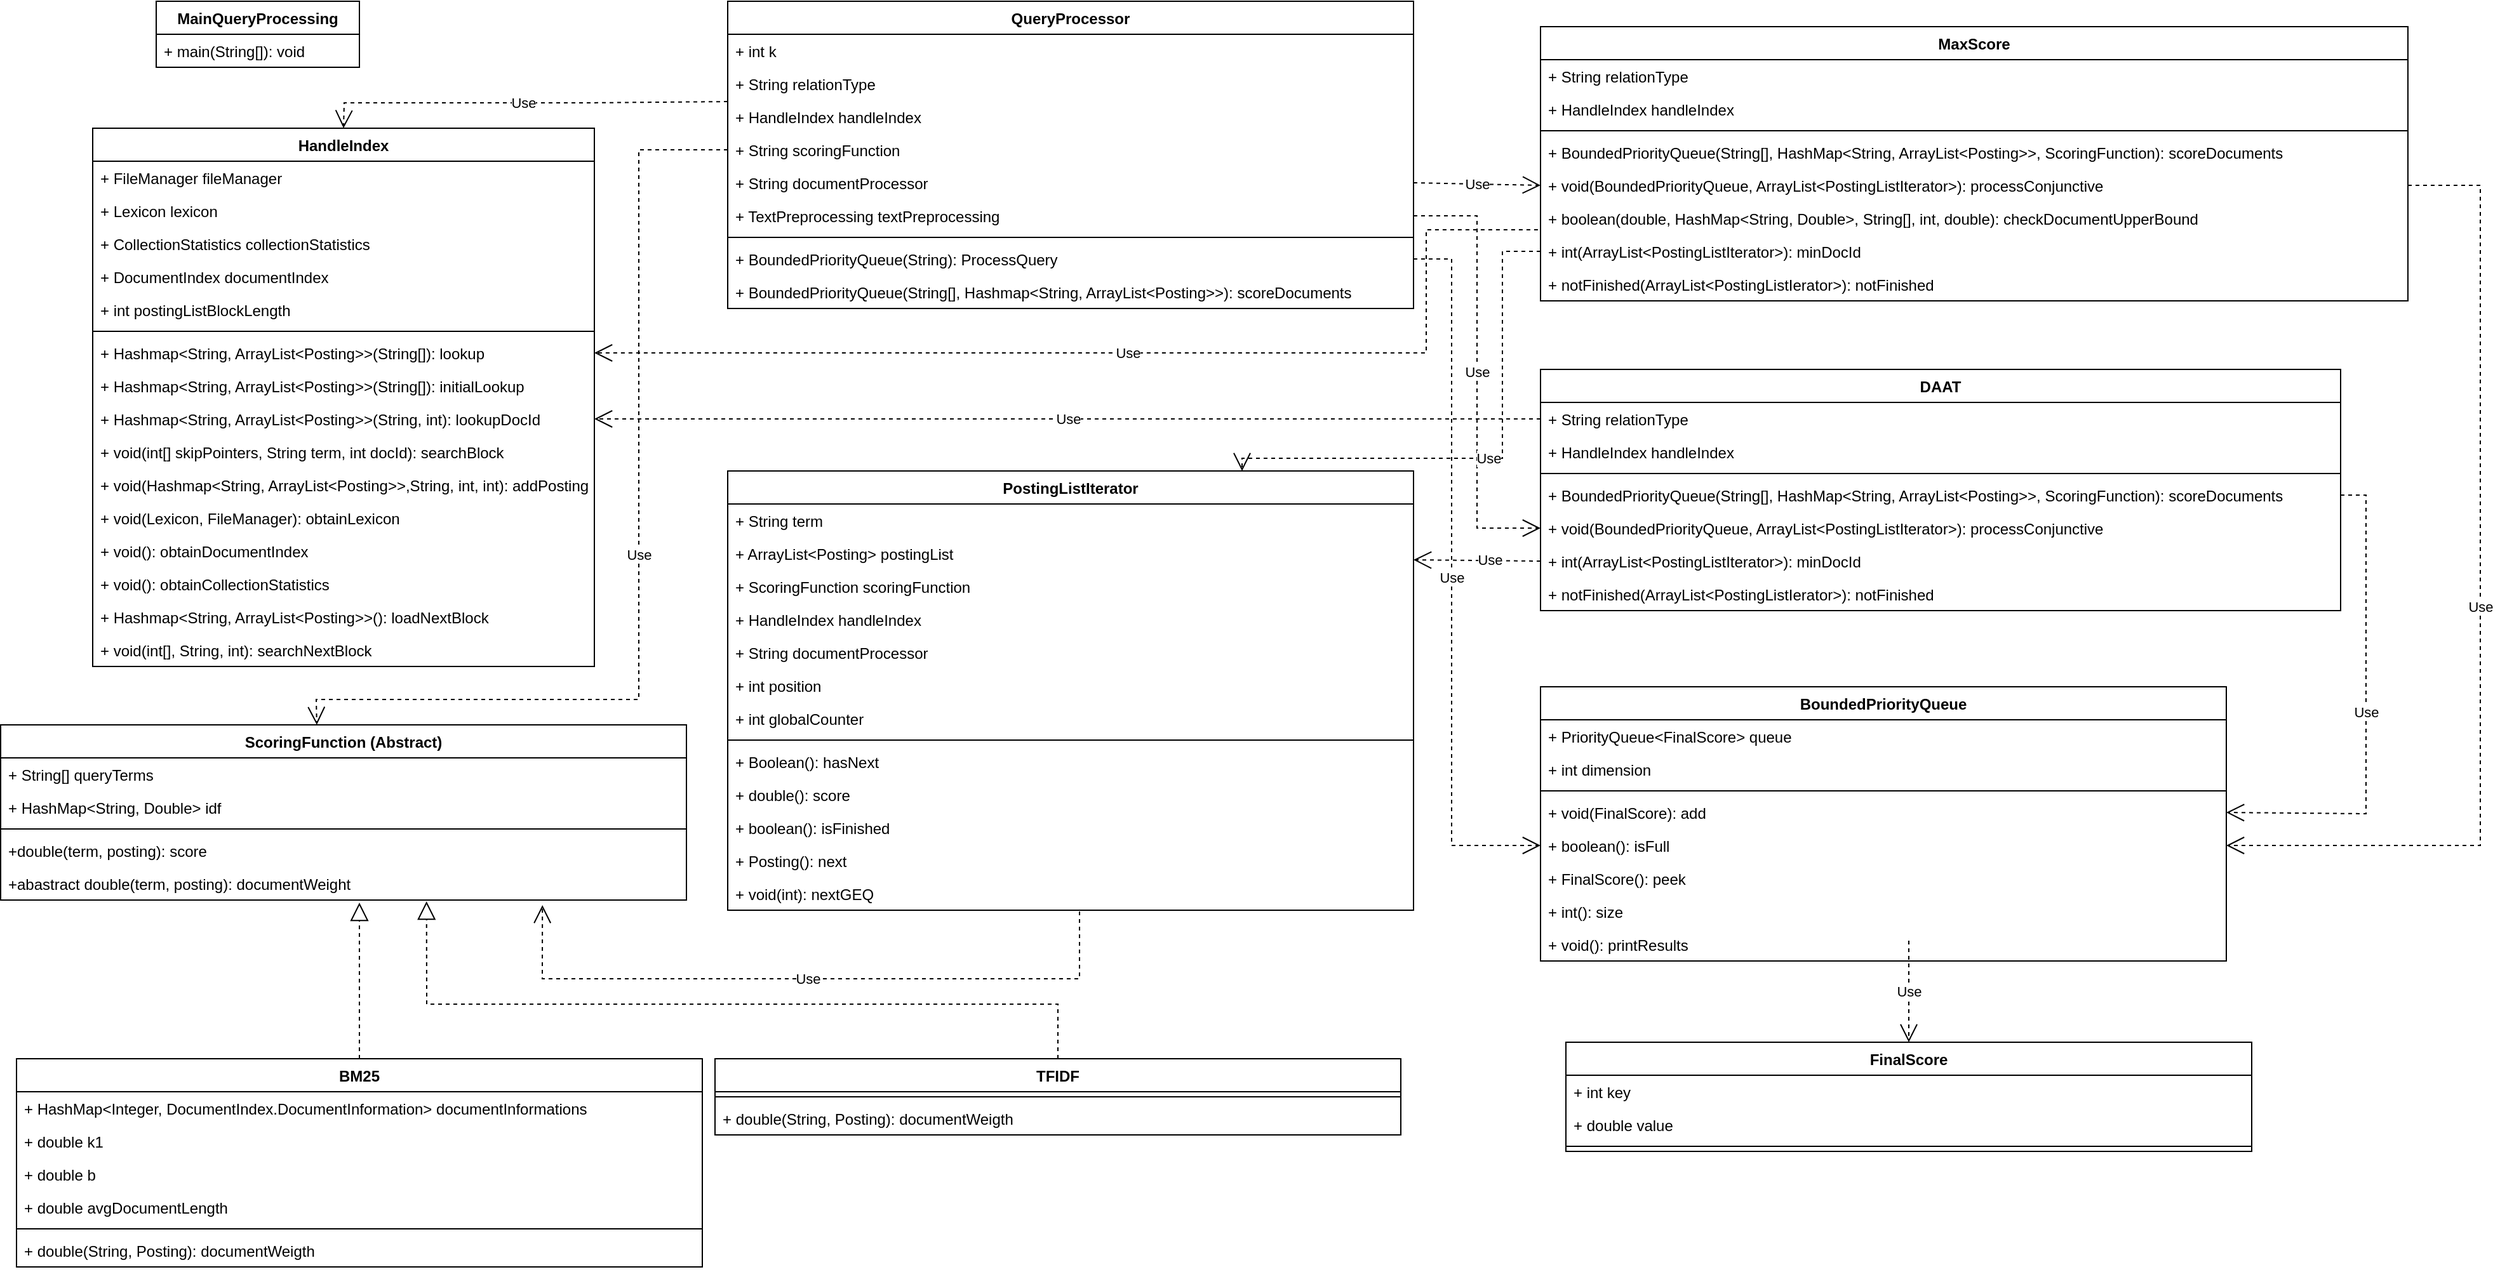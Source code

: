 <mxfile version="20.8.8"><diagram id="C5RBs43oDa-KdzZeNtuy" name="Page-1"><mxGraphModel dx="2901" dy="1161" grid="1" gridSize="10" guides="1" tooltips="1" connect="1" arrows="1" fold="1" page="1" pageScale="1" pageWidth="827" pageHeight="1169" math="0" shadow="0"><root><mxCell id="WIyWlLk6GJQsqaUBKTNV-0"/><mxCell id="WIyWlLk6GJQsqaUBKTNV-1" parent="WIyWlLk6GJQsqaUBKTNV-0"/><mxCell id="fiJGBCwKe5FcpjtODXeh-0" value="MainQueryProcessing" style="swimlane;fontStyle=1;align=center;verticalAlign=top;childLayout=stackLayout;horizontal=1;startSize=26;horizontalStack=0;resizeParent=1;resizeParentMax=0;resizeLast=0;collapsible=1;marginBottom=0;" parent="WIyWlLk6GJQsqaUBKTNV-1" vertex="1"><mxGeometry x="100" y="90" width="160" height="52" as="geometry"/></mxCell><mxCell id="fiJGBCwKe5FcpjtODXeh-1" value="+ main(String[]): void" style="text;strokeColor=none;fillColor=none;align=left;verticalAlign=top;spacingLeft=4;spacingRight=4;overflow=hidden;rotatable=0;points=[[0,0.5],[1,0.5]];portConstraint=eastwest;" parent="fiJGBCwKe5FcpjtODXeh-0" vertex="1"><mxGeometry y="26" width="160" height="26" as="geometry"/></mxCell><mxCell id="fiJGBCwKe5FcpjtODXeh-2" value="HandleIndex" style="swimlane;fontStyle=1;align=center;verticalAlign=top;childLayout=stackLayout;horizontal=1;startSize=26;horizontalStack=0;resizeParent=1;resizeParentMax=0;resizeLast=0;collapsible=1;marginBottom=0;" parent="WIyWlLk6GJQsqaUBKTNV-1" vertex="1"><mxGeometry x="50" y="190" width="395" height="424" as="geometry"/></mxCell><mxCell id="fiJGBCwKe5FcpjtODXeh-3" value="+ FileManager fileManager&#10;" style="text;strokeColor=none;fillColor=none;align=left;verticalAlign=top;spacingLeft=4;spacingRight=4;overflow=hidden;rotatable=0;points=[[0,0.5],[1,0.5]];portConstraint=eastwest;" parent="fiJGBCwKe5FcpjtODXeh-2" vertex="1"><mxGeometry y="26" width="395" height="26" as="geometry"/></mxCell><mxCell id="fiJGBCwKe5FcpjtODXeh-23" value="+ Lexicon lexicon&#10;" style="text;strokeColor=none;fillColor=none;align=left;verticalAlign=top;spacingLeft=4;spacingRight=4;overflow=hidden;rotatable=0;points=[[0,0.5],[1,0.5]];portConstraint=eastwest;" parent="fiJGBCwKe5FcpjtODXeh-2" vertex="1"><mxGeometry y="52" width="395" height="26" as="geometry"/></mxCell><mxCell id="fiJGBCwKe5FcpjtODXeh-22" value="+ CollectionStatistics collectionStatistics" style="text;strokeColor=none;fillColor=none;align=left;verticalAlign=top;spacingLeft=4;spacingRight=4;overflow=hidden;rotatable=0;points=[[0,0.5],[1,0.5]];portConstraint=eastwest;" parent="fiJGBCwKe5FcpjtODXeh-2" vertex="1"><mxGeometry y="78" width="395" height="26" as="geometry"/></mxCell><mxCell id="fiJGBCwKe5FcpjtODXeh-24" value="+ DocumentIndex documentIndex&#10;" style="text;strokeColor=none;fillColor=none;align=left;verticalAlign=top;spacingLeft=4;spacingRight=4;overflow=hidden;rotatable=0;points=[[0,0.5],[1,0.5]];portConstraint=eastwest;" parent="fiJGBCwKe5FcpjtODXeh-2" vertex="1"><mxGeometry y="104" width="395" height="26" as="geometry"/></mxCell><mxCell id="fiJGBCwKe5FcpjtODXeh-25" value="+ int postingListBlockLength" style="text;strokeColor=none;fillColor=none;align=left;verticalAlign=top;spacingLeft=4;spacingRight=4;overflow=hidden;rotatable=0;points=[[0,0.5],[1,0.5]];portConstraint=eastwest;" parent="fiJGBCwKe5FcpjtODXeh-2" vertex="1"><mxGeometry y="130" width="395" height="26" as="geometry"/></mxCell><mxCell id="fiJGBCwKe5FcpjtODXeh-4" value="" style="line;strokeWidth=1;fillColor=none;align=left;verticalAlign=middle;spacingTop=-1;spacingLeft=3;spacingRight=3;rotatable=0;labelPosition=right;points=[];portConstraint=eastwest;strokeColor=inherit;" parent="fiJGBCwKe5FcpjtODXeh-2" vertex="1"><mxGeometry y="156" width="395" height="8" as="geometry"/></mxCell><mxCell id="fiJGBCwKe5FcpjtODXeh-5" value="+ Hashmap&lt;String, ArrayList&lt;Posting&gt;&gt;(String[]): lookup" style="text;strokeColor=none;fillColor=none;align=left;verticalAlign=top;spacingLeft=4;spacingRight=4;overflow=hidden;rotatable=0;points=[[0,0.5],[1,0.5]];portConstraint=eastwest;" parent="fiJGBCwKe5FcpjtODXeh-2" vertex="1"><mxGeometry y="164" width="395" height="26" as="geometry"/></mxCell><mxCell id="fiJGBCwKe5FcpjtODXeh-26" value="+ Hashmap&lt;String, ArrayList&lt;Posting&gt;&gt;(String[]): initialLookup" style="text;strokeColor=none;fillColor=none;align=left;verticalAlign=top;spacingLeft=4;spacingRight=4;overflow=hidden;rotatable=0;points=[[0,0.5],[1,0.5]];portConstraint=eastwest;" parent="fiJGBCwKe5FcpjtODXeh-2" vertex="1"><mxGeometry y="190" width="395" height="26" as="geometry"/></mxCell><mxCell id="fiJGBCwKe5FcpjtODXeh-27" value="+ Hashmap&lt;String, ArrayList&lt;Posting&gt;&gt;(String, int): lookupDocId" style="text;strokeColor=none;fillColor=none;align=left;verticalAlign=top;spacingLeft=4;spacingRight=4;overflow=hidden;rotatable=0;points=[[0,0.5],[1,0.5]];portConstraint=eastwest;" parent="fiJGBCwKe5FcpjtODXeh-2" vertex="1"><mxGeometry y="216" width="395" height="26" as="geometry"/></mxCell><mxCell id="fiJGBCwKe5FcpjtODXeh-7" value="+ void(int[] skipPointers, String term, int docId): searchBlock" style="text;strokeColor=none;fillColor=none;align=left;verticalAlign=top;spacingLeft=4;spacingRight=4;overflow=hidden;rotatable=0;points=[[0,0.5],[1,0.5]];portConstraint=eastwest;" parent="fiJGBCwKe5FcpjtODXeh-2" vertex="1"><mxGeometry y="242" width="395" height="26" as="geometry"/></mxCell><mxCell id="fiJGBCwKe5FcpjtODXeh-9" value="+ void(Hashmap&lt;String, ArrayList&lt;Posting&gt;&gt;,String, int, int): addPosting" style="text;strokeColor=none;fillColor=none;align=left;verticalAlign=top;spacingLeft=4;spacingRight=4;overflow=hidden;rotatable=0;points=[[0,0.5],[1,0.5]];portConstraint=eastwest;" parent="fiJGBCwKe5FcpjtODXeh-2" vertex="1"><mxGeometry y="268" width="395" height="26" as="geometry"/></mxCell><mxCell id="fiJGBCwKe5FcpjtODXeh-8" value="+ void(Lexicon, FileManager): obtainLexicon" style="text;strokeColor=none;fillColor=none;align=left;verticalAlign=top;spacingLeft=4;spacingRight=4;overflow=hidden;rotatable=0;points=[[0,0.5],[1,0.5]];portConstraint=eastwest;" parent="fiJGBCwKe5FcpjtODXeh-2" vertex="1"><mxGeometry y="294" width="395" height="26" as="geometry"/></mxCell><mxCell id="fiJGBCwKe5FcpjtODXeh-28" value="+ void(): obtainDocumentIndex" style="text;strokeColor=none;fillColor=none;align=left;verticalAlign=top;spacingLeft=4;spacingRight=4;overflow=hidden;rotatable=0;points=[[0,0.5],[1,0.5]];portConstraint=eastwest;" parent="fiJGBCwKe5FcpjtODXeh-2" vertex="1"><mxGeometry y="320" width="395" height="26" as="geometry"/></mxCell><mxCell id="fiJGBCwKe5FcpjtODXeh-10" value="+ void(): obtainCollectionStatistics" style="text;strokeColor=none;fillColor=none;align=left;verticalAlign=top;spacingLeft=4;spacingRight=4;overflow=hidden;rotatable=0;points=[[0,0.5],[1,0.5]];portConstraint=eastwest;" parent="fiJGBCwKe5FcpjtODXeh-2" vertex="1"><mxGeometry y="346" width="395" height="26" as="geometry"/></mxCell><mxCell id="fiJGBCwKe5FcpjtODXeh-29" value="+ Hashmap&lt;String, ArrayList&lt;Posting&gt;&gt;(): loadNextBlock" style="text;strokeColor=none;fillColor=none;align=left;verticalAlign=top;spacingLeft=4;spacingRight=4;overflow=hidden;rotatable=0;points=[[0,0.5],[1,0.5]];portConstraint=eastwest;" parent="fiJGBCwKe5FcpjtODXeh-2" vertex="1"><mxGeometry y="372" width="395" height="26" as="geometry"/></mxCell><mxCell id="fiJGBCwKe5FcpjtODXeh-30" value="+ void(int[], String, int): searchNextBlock" style="text;strokeColor=none;fillColor=none;align=left;verticalAlign=top;spacingLeft=4;spacingRight=4;overflow=hidden;rotatable=0;points=[[0,0.5],[1,0.5]];portConstraint=eastwest;" parent="fiJGBCwKe5FcpjtODXeh-2" vertex="1"><mxGeometry y="398" width="395" height="26" as="geometry"/></mxCell><mxCell id="fiJGBCwKe5FcpjtODXeh-11" value="QueryProcessor" style="swimlane;fontStyle=1;align=center;verticalAlign=top;childLayout=stackLayout;horizontal=1;startSize=26;horizontalStack=0;resizeParent=1;resizeParentMax=0;resizeLast=0;collapsible=1;marginBottom=0;" parent="WIyWlLk6GJQsqaUBKTNV-1" vertex="1"><mxGeometry x="550" y="90" width="540" height="242" as="geometry"/></mxCell><mxCell id="fiJGBCwKe5FcpjtODXeh-12" value="+ int k" style="text;strokeColor=none;fillColor=none;align=left;verticalAlign=top;spacingLeft=4;spacingRight=4;overflow=hidden;rotatable=0;points=[[0,0.5],[1,0.5]];portConstraint=eastwest;" parent="fiJGBCwKe5FcpjtODXeh-11" vertex="1"><mxGeometry y="26" width="540" height="26" as="geometry"/></mxCell><mxCell id="fiJGBCwKe5FcpjtODXeh-31" value="+ String relationType" style="text;strokeColor=none;fillColor=none;align=left;verticalAlign=top;spacingLeft=4;spacingRight=4;overflow=hidden;rotatable=0;points=[[0,0.5],[1,0.5]];portConstraint=eastwest;" parent="fiJGBCwKe5FcpjtODXeh-11" vertex="1"><mxGeometry y="52" width="540" height="26" as="geometry"/></mxCell><mxCell id="fiJGBCwKe5FcpjtODXeh-32" value="+ HandleIndex handleIndex" style="text;strokeColor=none;fillColor=none;align=left;verticalAlign=top;spacingLeft=4;spacingRight=4;overflow=hidden;rotatable=0;points=[[0,0.5],[1,0.5]];portConstraint=eastwest;" parent="fiJGBCwKe5FcpjtODXeh-11" vertex="1"><mxGeometry y="78" width="540" height="26" as="geometry"/></mxCell><mxCell id="fiJGBCwKe5FcpjtODXeh-33" value="+ String scoringFunction" style="text;strokeColor=none;fillColor=none;align=left;verticalAlign=top;spacingLeft=4;spacingRight=4;overflow=hidden;rotatable=0;points=[[0,0.5],[1,0.5]];portConstraint=eastwest;" parent="fiJGBCwKe5FcpjtODXeh-11" vertex="1"><mxGeometry y="104" width="540" height="26" as="geometry"/></mxCell><mxCell id="fiJGBCwKe5FcpjtODXeh-34" value="+ String documentProcessor" style="text;strokeColor=none;fillColor=none;align=left;verticalAlign=top;spacingLeft=4;spacingRight=4;overflow=hidden;rotatable=0;points=[[0,0.5],[1,0.5]];portConstraint=eastwest;" parent="fiJGBCwKe5FcpjtODXeh-11" vertex="1"><mxGeometry y="130" width="540" height="26" as="geometry"/></mxCell><mxCell id="fiJGBCwKe5FcpjtODXeh-36" value="+ TextPreprocessing textPreprocessing" style="text;strokeColor=none;fillColor=none;align=left;verticalAlign=top;spacingLeft=4;spacingRight=4;overflow=hidden;rotatable=0;points=[[0,0.5],[1,0.5]];portConstraint=eastwest;" parent="fiJGBCwKe5FcpjtODXeh-11" vertex="1"><mxGeometry y="156" width="540" height="26" as="geometry"/></mxCell><mxCell id="fiJGBCwKe5FcpjtODXeh-13" value="" style="line;strokeWidth=1;fillColor=none;align=left;verticalAlign=middle;spacingTop=-1;spacingLeft=3;spacingRight=3;rotatable=0;labelPosition=right;points=[];portConstraint=eastwest;strokeColor=inherit;" parent="fiJGBCwKe5FcpjtODXeh-11" vertex="1"><mxGeometry y="182" width="540" height="8" as="geometry"/></mxCell><mxCell id="fiJGBCwKe5FcpjtODXeh-14" value="+ BoundedPriorityQueue(String): ProcessQuery" style="text;strokeColor=none;fillColor=none;align=left;verticalAlign=top;spacingLeft=4;spacingRight=4;overflow=hidden;rotatable=0;points=[[0,0.5],[1,0.5]];portConstraint=eastwest;" parent="fiJGBCwKe5FcpjtODXeh-11" vertex="1"><mxGeometry y="190" width="540" height="26" as="geometry"/></mxCell><mxCell id="fiJGBCwKe5FcpjtODXeh-15" value="+ BoundedPriorityQueue(String[], Hashmap&lt;String, ArrayList&lt;Posting&gt;&gt;): scoreDocuments" style="text;strokeColor=none;fillColor=none;align=left;verticalAlign=top;spacingLeft=4;spacingRight=4;overflow=hidden;rotatable=0;points=[[0,0.5],[1,0.5]];portConstraint=eastwest;" parent="fiJGBCwKe5FcpjtODXeh-11" vertex="1"><mxGeometry y="216" width="540" height="26" as="geometry"/></mxCell><mxCell id="fiJGBCwKe5FcpjtODXeh-37" value="BM25" style="swimlane;fontStyle=1;align=center;verticalAlign=top;childLayout=stackLayout;horizontal=1;startSize=26;horizontalStack=0;resizeParent=1;resizeParentMax=0;resizeLast=0;collapsible=1;marginBottom=0;" parent="WIyWlLk6GJQsqaUBKTNV-1" vertex="1"><mxGeometry x="-10" y="923" width="540" height="164" as="geometry"/></mxCell><mxCell id="fiJGBCwKe5FcpjtODXeh-38" value="+ HashMap&lt;Integer, DocumentIndex.DocumentInformation&gt; documentInformations" style="text;strokeColor=none;fillColor=none;align=left;verticalAlign=top;spacingLeft=4;spacingRight=4;overflow=hidden;rotatable=0;points=[[0,0.5],[1,0.5]];portConstraint=eastwest;" parent="fiJGBCwKe5FcpjtODXeh-37" vertex="1"><mxGeometry y="26" width="540" height="26" as="geometry"/></mxCell><mxCell id="fiJGBCwKe5FcpjtODXeh-39" value="+ double k1" style="text;strokeColor=none;fillColor=none;align=left;verticalAlign=top;spacingLeft=4;spacingRight=4;overflow=hidden;rotatable=0;points=[[0,0.5],[1,0.5]];portConstraint=eastwest;" parent="fiJGBCwKe5FcpjtODXeh-37" vertex="1"><mxGeometry y="52" width="540" height="26" as="geometry"/></mxCell><mxCell id="fiJGBCwKe5FcpjtODXeh-40" value="+ double b" style="text;strokeColor=none;fillColor=none;align=left;verticalAlign=top;spacingLeft=4;spacingRight=4;overflow=hidden;rotatable=0;points=[[0,0.5],[1,0.5]];portConstraint=eastwest;" parent="fiJGBCwKe5FcpjtODXeh-37" vertex="1"><mxGeometry y="78" width="540" height="26" as="geometry"/></mxCell><mxCell id="fiJGBCwKe5FcpjtODXeh-41" value="+ double avgDocumentLength" style="text;strokeColor=none;fillColor=none;align=left;verticalAlign=top;spacingLeft=4;spacingRight=4;overflow=hidden;rotatable=0;points=[[0,0.5],[1,0.5]];portConstraint=eastwest;" parent="fiJGBCwKe5FcpjtODXeh-37" vertex="1"><mxGeometry y="104" width="540" height="26" as="geometry"/></mxCell><mxCell id="fiJGBCwKe5FcpjtODXeh-44" value="" style="line;strokeWidth=1;fillColor=none;align=left;verticalAlign=middle;spacingTop=-1;spacingLeft=3;spacingRight=3;rotatable=0;labelPosition=right;points=[];portConstraint=eastwest;strokeColor=inherit;" parent="fiJGBCwKe5FcpjtODXeh-37" vertex="1"><mxGeometry y="130" width="540" height="8" as="geometry"/></mxCell><mxCell id="fiJGBCwKe5FcpjtODXeh-45" value="+ double(String, Posting): documentWeigth" style="text;strokeColor=none;fillColor=none;align=left;verticalAlign=top;spacingLeft=4;spacingRight=4;overflow=hidden;rotatable=0;points=[[0,0.5],[1,0.5]];portConstraint=eastwest;" parent="fiJGBCwKe5FcpjtODXeh-37" vertex="1"><mxGeometry y="138" width="540" height="26" as="geometry"/></mxCell><mxCell id="fiJGBCwKe5FcpjtODXeh-47" value="TFIDF" style="swimlane;fontStyle=1;align=center;verticalAlign=top;childLayout=stackLayout;horizontal=1;startSize=26;horizontalStack=0;resizeParent=1;resizeParentMax=0;resizeLast=0;collapsible=1;marginBottom=0;" parent="WIyWlLk6GJQsqaUBKTNV-1" vertex="1"><mxGeometry x="540" y="923" width="540" height="60" as="geometry"/></mxCell><mxCell id="fiJGBCwKe5FcpjtODXeh-52" value="" style="line;strokeWidth=1;fillColor=none;align=left;verticalAlign=middle;spacingTop=-1;spacingLeft=3;spacingRight=3;rotatable=0;labelPosition=right;points=[];portConstraint=eastwest;strokeColor=inherit;" parent="fiJGBCwKe5FcpjtODXeh-47" vertex="1"><mxGeometry y="26" width="540" height="8" as="geometry"/></mxCell><mxCell id="fiJGBCwKe5FcpjtODXeh-53" value="+ double(String, Posting): documentWeigth" style="text;strokeColor=none;fillColor=none;align=left;verticalAlign=top;spacingLeft=4;spacingRight=4;overflow=hidden;rotatable=0;points=[[0,0.5],[1,0.5]];portConstraint=eastwest;" parent="fiJGBCwKe5FcpjtODXeh-47" vertex="1"><mxGeometry y="34" width="540" height="26" as="geometry"/></mxCell><mxCell id="fiJGBCwKe5FcpjtODXeh-54" value="ScoringFunction (Abstract)" style="swimlane;fontStyle=1;align=center;verticalAlign=top;childLayout=stackLayout;horizontal=1;startSize=26;horizontalStack=0;resizeParent=1;resizeParentMax=0;resizeLast=0;collapsible=1;marginBottom=0;" parent="WIyWlLk6GJQsqaUBKTNV-1" vertex="1"><mxGeometry x="-22.5" y="660" width="540" height="138" as="geometry"/></mxCell><mxCell id="fiJGBCwKe5FcpjtODXeh-55" value="+ String[] queryTerms" style="text;strokeColor=none;fillColor=none;align=left;verticalAlign=top;spacingLeft=4;spacingRight=4;overflow=hidden;rotatable=0;points=[[0,0.5],[1,0.5]];portConstraint=eastwest;" parent="fiJGBCwKe5FcpjtODXeh-54" vertex="1"><mxGeometry y="26" width="540" height="26" as="geometry"/></mxCell><mxCell id="fiJGBCwKe5FcpjtODXeh-56" value="+ HashMap&lt;String, Double&gt; idf" style="text;strokeColor=none;fillColor=none;align=left;verticalAlign=top;spacingLeft=4;spacingRight=4;overflow=hidden;rotatable=0;points=[[0,0.5],[1,0.5]];portConstraint=eastwest;" parent="fiJGBCwKe5FcpjtODXeh-54" vertex="1"><mxGeometry y="52" width="540" height="26" as="geometry"/></mxCell><mxCell id="fiJGBCwKe5FcpjtODXeh-59" value="" style="line;strokeWidth=1;fillColor=none;align=left;verticalAlign=middle;spacingTop=-1;spacingLeft=3;spacingRight=3;rotatable=0;labelPosition=right;points=[];portConstraint=eastwest;strokeColor=inherit;" parent="fiJGBCwKe5FcpjtODXeh-54" vertex="1"><mxGeometry y="78" width="540" height="8" as="geometry"/></mxCell><mxCell id="fiJGBCwKe5FcpjtODXeh-60" value="+double(term, posting): score&#10;" style="text;strokeColor=none;fillColor=none;align=left;verticalAlign=top;spacingLeft=4;spacingRight=4;overflow=hidden;rotatable=0;points=[[0,0.5],[1,0.5]];portConstraint=eastwest;" parent="fiJGBCwKe5FcpjtODXeh-54" vertex="1"><mxGeometry y="86" width="540" height="26" as="geometry"/></mxCell><mxCell id="fiJGBCwKe5FcpjtODXeh-61" value="+abastract double(term, posting): documentWeight&#10;" style="text;strokeColor=none;fillColor=none;align=left;verticalAlign=top;spacingLeft=4;spacingRight=4;overflow=hidden;rotatable=0;points=[[0,0.5],[1,0.5]];portConstraint=eastwest;" parent="fiJGBCwKe5FcpjtODXeh-54" vertex="1"><mxGeometry y="112" width="540" height="26" as="geometry"/></mxCell><mxCell id="fiJGBCwKe5FcpjtODXeh-62" value="PostingListIterator" style="swimlane;fontStyle=1;align=center;verticalAlign=top;childLayout=stackLayout;horizontal=1;startSize=26;horizontalStack=0;resizeParent=1;resizeParentMax=0;resizeLast=0;collapsible=1;marginBottom=0;" parent="WIyWlLk6GJQsqaUBKTNV-1" vertex="1"><mxGeometry x="550" y="460" width="540" height="346" as="geometry"/></mxCell><mxCell id="fiJGBCwKe5FcpjtODXeh-63" value="+ String term" style="text;strokeColor=none;fillColor=none;align=left;verticalAlign=top;spacingLeft=4;spacingRight=4;overflow=hidden;rotatable=0;points=[[0,0.5],[1,0.5]];portConstraint=eastwest;" parent="fiJGBCwKe5FcpjtODXeh-62" vertex="1"><mxGeometry y="26" width="540" height="26" as="geometry"/></mxCell><mxCell id="fiJGBCwKe5FcpjtODXeh-64" value="+ ArrayList&lt;Posting&gt; postingList" style="text;strokeColor=none;fillColor=none;align=left;verticalAlign=top;spacingLeft=4;spacingRight=4;overflow=hidden;rotatable=0;points=[[0,0.5],[1,0.5]];portConstraint=eastwest;" parent="fiJGBCwKe5FcpjtODXeh-62" vertex="1"><mxGeometry y="52" width="540" height="26" as="geometry"/></mxCell><mxCell id="fiJGBCwKe5FcpjtODXeh-65" value="+ ScoringFunction scoringFunction" style="text;strokeColor=none;fillColor=none;align=left;verticalAlign=top;spacingLeft=4;spacingRight=4;overflow=hidden;rotatable=0;points=[[0,0.5],[1,0.5]];portConstraint=eastwest;" parent="fiJGBCwKe5FcpjtODXeh-62" vertex="1"><mxGeometry y="78" width="540" height="26" as="geometry"/></mxCell><mxCell id="fiJGBCwKe5FcpjtODXeh-66" value="+ HandleIndex handleIndex" style="text;strokeColor=none;fillColor=none;align=left;verticalAlign=top;spacingLeft=4;spacingRight=4;overflow=hidden;rotatable=0;points=[[0,0.5],[1,0.5]];portConstraint=eastwest;" parent="fiJGBCwKe5FcpjtODXeh-62" vertex="1"><mxGeometry y="104" width="540" height="26" as="geometry"/></mxCell><mxCell id="fiJGBCwKe5FcpjtODXeh-67" value="+ String documentProcessor" style="text;strokeColor=none;fillColor=none;align=left;verticalAlign=top;spacingLeft=4;spacingRight=4;overflow=hidden;rotatable=0;points=[[0,0.5],[1,0.5]];portConstraint=eastwest;" parent="fiJGBCwKe5FcpjtODXeh-62" vertex="1"><mxGeometry y="130" width="540" height="26" as="geometry"/></mxCell><mxCell id="fiJGBCwKe5FcpjtODXeh-68" value="+ int position&#10;" style="text;strokeColor=none;fillColor=none;align=left;verticalAlign=top;spacingLeft=4;spacingRight=4;overflow=hidden;rotatable=0;points=[[0,0.5],[1,0.5]];portConstraint=eastwest;" parent="fiJGBCwKe5FcpjtODXeh-62" vertex="1"><mxGeometry y="156" width="540" height="26" as="geometry"/></mxCell><mxCell id="fiJGBCwKe5FcpjtODXeh-72" value="+ int globalCounter&#10;" style="text;strokeColor=none;fillColor=none;align=left;verticalAlign=top;spacingLeft=4;spacingRight=4;overflow=hidden;rotatable=0;points=[[0,0.5],[1,0.5]];portConstraint=eastwest;" parent="fiJGBCwKe5FcpjtODXeh-62" vertex="1"><mxGeometry y="182" width="540" height="26" as="geometry"/></mxCell><mxCell id="fiJGBCwKe5FcpjtODXeh-69" value="" style="line;strokeWidth=1;fillColor=none;align=left;verticalAlign=middle;spacingTop=-1;spacingLeft=3;spacingRight=3;rotatable=0;labelPosition=right;points=[];portConstraint=eastwest;strokeColor=inherit;" parent="fiJGBCwKe5FcpjtODXeh-62" vertex="1"><mxGeometry y="208" width="540" height="8" as="geometry"/></mxCell><mxCell id="fiJGBCwKe5FcpjtODXeh-70" value="+ Boolean(): hasNext" style="text;strokeColor=none;fillColor=none;align=left;verticalAlign=top;spacingLeft=4;spacingRight=4;overflow=hidden;rotatable=0;points=[[0,0.5],[1,0.5]];portConstraint=eastwest;" parent="fiJGBCwKe5FcpjtODXeh-62" vertex="1"><mxGeometry y="216" width="540" height="26" as="geometry"/></mxCell><mxCell id="fiJGBCwKe5FcpjtODXeh-71" value="+ double(): score" style="text;strokeColor=none;fillColor=none;align=left;verticalAlign=top;spacingLeft=4;spacingRight=4;overflow=hidden;rotatable=0;points=[[0,0.5],[1,0.5]];portConstraint=eastwest;" parent="fiJGBCwKe5FcpjtODXeh-62" vertex="1"><mxGeometry y="242" width="540" height="26" as="geometry"/></mxCell><mxCell id="fiJGBCwKe5FcpjtODXeh-73" value="+ boolean(): isFinished" style="text;strokeColor=none;fillColor=none;align=left;verticalAlign=top;spacingLeft=4;spacingRight=4;overflow=hidden;rotatable=0;points=[[0,0.5],[1,0.5]];portConstraint=eastwest;" parent="fiJGBCwKe5FcpjtODXeh-62" vertex="1"><mxGeometry y="268" width="540" height="26" as="geometry"/></mxCell><mxCell id="fiJGBCwKe5FcpjtODXeh-74" value="+ Posting(): next" style="text;strokeColor=none;fillColor=none;align=left;verticalAlign=top;spacingLeft=4;spacingRight=4;overflow=hidden;rotatable=0;points=[[0,0.5],[1,0.5]];portConstraint=eastwest;" parent="fiJGBCwKe5FcpjtODXeh-62" vertex="1"><mxGeometry y="294" width="540" height="26" as="geometry"/></mxCell><mxCell id="fiJGBCwKe5FcpjtODXeh-75" value="+ void(int): nextGEQ" style="text;strokeColor=none;fillColor=none;align=left;verticalAlign=top;spacingLeft=4;spacingRight=4;overflow=hidden;rotatable=0;points=[[0,0.5],[1,0.5]];portConstraint=eastwest;" parent="fiJGBCwKe5FcpjtODXeh-62" vertex="1"><mxGeometry y="320" width="540" height="26" as="geometry"/></mxCell><mxCell id="fiJGBCwKe5FcpjtODXeh-76" value="MaxScore" style="swimlane;fontStyle=1;align=center;verticalAlign=top;childLayout=stackLayout;horizontal=1;startSize=26;horizontalStack=0;resizeParent=1;resizeParentMax=0;resizeLast=0;collapsible=1;marginBottom=0;" parent="WIyWlLk6GJQsqaUBKTNV-1" vertex="1"><mxGeometry x="1190" y="110" width="683" height="216" as="geometry"/></mxCell><mxCell id="fiJGBCwKe5FcpjtODXeh-77" value="+ String relationType" style="text;strokeColor=none;fillColor=none;align=left;verticalAlign=top;spacingLeft=4;spacingRight=4;overflow=hidden;rotatable=0;points=[[0,0.5],[1,0.5]];portConstraint=eastwest;" parent="fiJGBCwKe5FcpjtODXeh-76" vertex="1"><mxGeometry y="26" width="683" height="26" as="geometry"/></mxCell><mxCell id="fiJGBCwKe5FcpjtODXeh-78" value="+ HandleIndex handleIndex" style="text;strokeColor=none;fillColor=none;align=left;verticalAlign=top;spacingLeft=4;spacingRight=4;overflow=hidden;rotatable=0;points=[[0,0.5],[1,0.5]];portConstraint=eastwest;" parent="fiJGBCwKe5FcpjtODXeh-76" vertex="1"><mxGeometry y="52" width="683" height="26" as="geometry"/></mxCell><mxCell id="fiJGBCwKe5FcpjtODXeh-84" value="" style="line;strokeWidth=1;fillColor=none;align=left;verticalAlign=middle;spacingTop=-1;spacingLeft=3;spacingRight=3;rotatable=0;labelPosition=right;points=[];portConstraint=eastwest;strokeColor=inherit;" parent="fiJGBCwKe5FcpjtODXeh-76" vertex="1"><mxGeometry y="78" width="683" height="8" as="geometry"/></mxCell><mxCell id="fiJGBCwKe5FcpjtODXeh-85" value="+ BoundedPriorityQueue(String[], HashMap&lt;String, ArrayList&lt;Posting&gt;&gt;, ScoringFunction): scoreDocuments" style="text;strokeColor=none;fillColor=none;align=left;verticalAlign=top;spacingLeft=4;spacingRight=4;overflow=hidden;rotatable=0;points=[[0,0.5],[1,0.5]];portConstraint=eastwest;" parent="fiJGBCwKe5FcpjtODXeh-76" vertex="1"><mxGeometry y="86" width="683" height="26" as="geometry"/></mxCell><mxCell id="fiJGBCwKe5FcpjtODXeh-86" value="+ void(BoundedPriorityQueue, ArrayList&lt;PostingListIterator&gt;): processConjunctive" style="text;strokeColor=none;fillColor=none;align=left;verticalAlign=top;spacingLeft=4;spacingRight=4;overflow=hidden;rotatable=0;points=[[0,0.5],[1,0.5]];portConstraint=eastwest;" parent="fiJGBCwKe5FcpjtODXeh-76" vertex="1"><mxGeometry y="112" width="683" height="26" as="geometry"/></mxCell><mxCell id="fiJGBCwKe5FcpjtODXeh-87" value="+ boolean(double, HashMap&lt;String, Double&gt;, String[], int, double): checkDocumentUpperBound" style="text;strokeColor=none;fillColor=none;align=left;verticalAlign=top;spacingLeft=4;spacingRight=4;overflow=hidden;rotatable=0;points=[[0,0.5],[1,0.5]];portConstraint=eastwest;" parent="fiJGBCwKe5FcpjtODXeh-76" vertex="1"><mxGeometry y="138" width="683" height="26" as="geometry"/></mxCell><mxCell id="fiJGBCwKe5FcpjtODXeh-88" value="+ int(ArrayList&lt;PostingListIterator&gt;): minDocId" style="text;strokeColor=none;fillColor=none;align=left;verticalAlign=top;spacingLeft=4;spacingRight=4;overflow=hidden;rotatable=0;points=[[0,0.5],[1,0.5]];portConstraint=eastwest;" parent="fiJGBCwKe5FcpjtODXeh-76" vertex="1"><mxGeometry y="164" width="683" height="26" as="geometry"/></mxCell><mxCell id="fiJGBCwKe5FcpjtODXeh-89" value="+ notFinished(ArrayList&lt;PostingListIerator&gt;): notFinished" style="text;strokeColor=none;fillColor=none;align=left;verticalAlign=top;spacingLeft=4;spacingRight=4;overflow=hidden;rotatable=0;points=[[0,0.5],[1,0.5]];portConstraint=eastwest;" parent="fiJGBCwKe5FcpjtODXeh-76" vertex="1"><mxGeometry y="190" width="683" height="26" as="geometry"/></mxCell><mxCell id="fiJGBCwKe5FcpjtODXeh-90" value="FinalScore" style="swimlane;fontStyle=1;align=center;verticalAlign=top;childLayout=stackLayout;horizontal=1;startSize=26;horizontalStack=0;resizeParent=1;resizeParentMax=0;resizeLast=0;collapsible=1;marginBottom=0;" parent="WIyWlLk6GJQsqaUBKTNV-1" vertex="1"><mxGeometry x="1210" y="910" width="540" height="86" as="geometry"/></mxCell><mxCell id="fiJGBCwKe5FcpjtODXeh-91" value="+ int key" style="text;strokeColor=none;fillColor=none;align=left;verticalAlign=top;spacingLeft=4;spacingRight=4;overflow=hidden;rotatable=0;points=[[0,0.5],[1,0.5]];portConstraint=eastwest;" parent="fiJGBCwKe5FcpjtODXeh-90" vertex="1"><mxGeometry y="26" width="540" height="26" as="geometry"/></mxCell><mxCell id="fiJGBCwKe5FcpjtODXeh-92" value="+ double value" style="text;strokeColor=none;fillColor=none;align=left;verticalAlign=top;spacingLeft=4;spacingRight=4;overflow=hidden;rotatable=0;points=[[0,0.5],[1,0.5]];portConstraint=eastwest;" parent="fiJGBCwKe5FcpjtODXeh-90" vertex="1"><mxGeometry y="52" width="540" height="26" as="geometry"/></mxCell><mxCell id="fiJGBCwKe5FcpjtODXeh-93" value="" style="line;strokeWidth=1;fillColor=none;align=left;verticalAlign=middle;spacingTop=-1;spacingLeft=3;spacingRight=3;rotatable=0;labelPosition=right;points=[];portConstraint=eastwest;strokeColor=inherit;" parent="fiJGBCwKe5FcpjtODXeh-90" vertex="1"><mxGeometry y="78" width="540" height="8" as="geometry"/></mxCell><mxCell id="fiJGBCwKe5FcpjtODXeh-99" value="DAAT" style="swimlane;fontStyle=1;align=center;verticalAlign=top;childLayout=stackLayout;horizontal=1;startSize=26;horizontalStack=0;resizeParent=1;resizeParentMax=0;resizeLast=0;collapsible=1;marginBottom=0;" parent="WIyWlLk6GJQsqaUBKTNV-1" vertex="1"><mxGeometry x="1190" y="380" width="630" height="190" as="geometry"/></mxCell><mxCell id="fiJGBCwKe5FcpjtODXeh-100" value="+ String relationType" style="text;strokeColor=none;fillColor=none;align=left;verticalAlign=top;spacingLeft=4;spacingRight=4;overflow=hidden;rotatable=0;points=[[0,0.5],[1,0.5]];portConstraint=eastwest;" parent="fiJGBCwKe5FcpjtODXeh-99" vertex="1"><mxGeometry y="26" width="630" height="26" as="geometry"/></mxCell><mxCell id="fiJGBCwKe5FcpjtODXeh-101" value="+ HandleIndex handleIndex" style="text;strokeColor=none;fillColor=none;align=left;verticalAlign=top;spacingLeft=4;spacingRight=4;overflow=hidden;rotatable=0;points=[[0,0.5],[1,0.5]];portConstraint=eastwest;" parent="fiJGBCwKe5FcpjtODXeh-99" vertex="1"><mxGeometry y="52" width="630" height="26" as="geometry"/></mxCell><mxCell id="fiJGBCwKe5FcpjtODXeh-102" value="" style="line;strokeWidth=1;fillColor=none;align=left;verticalAlign=middle;spacingTop=-1;spacingLeft=3;spacingRight=3;rotatable=0;labelPosition=right;points=[];portConstraint=eastwest;strokeColor=inherit;" parent="fiJGBCwKe5FcpjtODXeh-99" vertex="1"><mxGeometry y="78" width="630" height="8" as="geometry"/></mxCell><mxCell id="fiJGBCwKe5FcpjtODXeh-103" value="+ BoundedPriorityQueue(String[], HashMap&lt;String, ArrayList&lt;Posting&gt;&gt;, ScoringFunction): scoreDocuments" style="text;strokeColor=none;fillColor=none;align=left;verticalAlign=top;spacingLeft=4;spacingRight=4;overflow=hidden;rotatable=0;points=[[0,0.5],[1,0.5]];portConstraint=eastwest;" parent="fiJGBCwKe5FcpjtODXeh-99" vertex="1"><mxGeometry y="86" width="630" height="26" as="geometry"/></mxCell><mxCell id="fiJGBCwKe5FcpjtODXeh-104" value="+ void(BoundedPriorityQueue, ArrayList&lt;PostingListIterator&gt;): processConjunctive" style="text;strokeColor=none;fillColor=none;align=left;verticalAlign=top;spacingLeft=4;spacingRight=4;overflow=hidden;rotatable=0;points=[[0,0.5],[1,0.5]];portConstraint=eastwest;" parent="fiJGBCwKe5FcpjtODXeh-99" vertex="1"><mxGeometry y="112" width="630" height="26" as="geometry"/></mxCell><mxCell id="fiJGBCwKe5FcpjtODXeh-106" value="+ int(ArrayList&lt;PostingListIterator&gt;): minDocId" style="text;strokeColor=none;fillColor=none;align=left;verticalAlign=top;spacingLeft=4;spacingRight=4;overflow=hidden;rotatable=0;points=[[0,0.5],[1,0.5]];portConstraint=eastwest;" parent="fiJGBCwKe5FcpjtODXeh-99" vertex="1"><mxGeometry y="138" width="630" height="26" as="geometry"/></mxCell><mxCell id="fiJGBCwKe5FcpjtODXeh-107" value="+ notFinished(ArrayList&lt;PostingListIerator&gt;): notFinished" style="text;strokeColor=none;fillColor=none;align=left;verticalAlign=top;spacingLeft=4;spacingRight=4;overflow=hidden;rotatable=0;points=[[0,0.5],[1,0.5]];portConstraint=eastwest;" parent="fiJGBCwKe5FcpjtODXeh-99" vertex="1"><mxGeometry y="164" width="630" height="26" as="geometry"/></mxCell><mxCell id="fiJGBCwKe5FcpjtODXeh-108" value="BoundedPriorityQueue" style="swimlane;fontStyle=1;align=center;verticalAlign=top;childLayout=stackLayout;horizontal=1;startSize=26;horizontalStack=0;resizeParent=1;resizeParentMax=0;resizeLast=0;collapsible=1;marginBottom=0;" parent="WIyWlLk6GJQsqaUBKTNV-1" vertex="1"><mxGeometry x="1190" y="630" width="540" height="216" as="geometry"/></mxCell><mxCell id="fiJGBCwKe5FcpjtODXeh-109" value="+ PriorityQueue&lt;FinalScore&gt; queue" style="text;strokeColor=none;fillColor=none;align=left;verticalAlign=top;spacingLeft=4;spacingRight=4;overflow=hidden;rotatable=0;points=[[0,0.5],[1,0.5]];portConstraint=eastwest;" parent="fiJGBCwKe5FcpjtODXeh-108" vertex="1"><mxGeometry y="26" width="540" height="26" as="geometry"/></mxCell><mxCell id="fiJGBCwKe5FcpjtODXeh-110" value="+ int dimension" style="text;strokeColor=none;fillColor=none;align=left;verticalAlign=top;spacingLeft=4;spacingRight=4;overflow=hidden;rotatable=0;points=[[0,0.5],[1,0.5]];portConstraint=eastwest;" parent="fiJGBCwKe5FcpjtODXeh-108" vertex="1"><mxGeometry y="52" width="540" height="26" as="geometry"/></mxCell><mxCell id="fiJGBCwKe5FcpjtODXeh-111" value="" style="line;strokeWidth=1;fillColor=none;align=left;verticalAlign=middle;spacingTop=-1;spacingLeft=3;spacingRight=3;rotatable=0;labelPosition=right;points=[];portConstraint=eastwest;strokeColor=inherit;" parent="fiJGBCwKe5FcpjtODXeh-108" vertex="1"><mxGeometry y="78" width="540" height="8" as="geometry"/></mxCell><mxCell id="fiJGBCwKe5FcpjtODXeh-112" value="+ void(FinalScore): add" style="text;strokeColor=none;fillColor=none;align=left;verticalAlign=top;spacingLeft=4;spacingRight=4;overflow=hidden;rotatable=0;points=[[0,0.5],[1,0.5]];portConstraint=eastwest;" parent="fiJGBCwKe5FcpjtODXeh-108" vertex="1"><mxGeometry y="86" width="540" height="26" as="geometry"/></mxCell><mxCell id="fiJGBCwKe5FcpjtODXeh-113" value="+ boolean(): isFull" style="text;strokeColor=none;fillColor=none;align=left;verticalAlign=top;spacingLeft=4;spacingRight=4;overflow=hidden;rotatable=0;points=[[0,0.5],[1,0.5]];portConstraint=eastwest;" parent="fiJGBCwKe5FcpjtODXeh-108" vertex="1"><mxGeometry y="112" width="540" height="26" as="geometry"/></mxCell><mxCell id="fiJGBCwKe5FcpjtODXeh-114" value="+ FinalScore(): peek" style="text;strokeColor=none;fillColor=none;align=left;verticalAlign=top;spacingLeft=4;spacingRight=4;overflow=hidden;rotatable=0;points=[[0,0.5],[1,0.5]];portConstraint=eastwest;" parent="fiJGBCwKe5FcpjtODXeh-108" vertex="1"><mxGeometry y="138" width="540" height="26" as="geometry"/></mxCell><mxCell id="fiJGBCwKe5FcpjtODXeh-115" value="+ int(): size" style="text;strokeColor=none;fillColor=none;align=left;verticalAlign=top;spacingLeft=4;spacingRight=4;overflow=hidden;rotatable=0;points=[[0,0.5],[1,0.5]];portConstraint=eastwest;" parent="fiJGBCwKe5FcpjtODXeh-108" vertex="1"><mxGeometry y="164" width="540" height="26" as="geometry"/></mxCell><mxCell id="fiJGBCwKe5FcpjtODXeh-116" value="+ void(): printResults" style="text;strokeColor=none;fillColor=none;align=left;verticalAlign=top;spacingLeft=4;spacingRight=4;overflow=hidden;rotatable=0;points=[[0,0.5],[1,0.5]];portConstraint=eastwest;" parent="fiJGBCwKe5FcpjtODXeh-108" vertex="1"><mxGeometry y="190" width="540" height="26" as="geometry"/></mxCell><mxCell id="-z2rXGjZFm2tRqQ6xEuX-2" value="" style="endArrow=block;dashed=1;endFill=0;endSize=12;html=1;rounded=0;exitX=0.5;exitY=0;exitDx=0;exitDy=0;" edge="1" parent="WIyWlLk6GJQsqaUBKTNV-1" source="fiJGBCwKe5FcpjtODXeh-37"><mxGeometry width="160" relative="1" as="geometry"><mxPoint x="150" y="1280" as="sourcePoint"/><mxPoint x="260" y="800" as="targetPoint"/><Array as="points"><mxPoint x="260" y="900"/><mxPoint x="260" y="860"/></Array></mxGeometry></mxCell><mxCell id="-z2rXGjZFm2tRqQ6xEuX-4" value="" style="endArrow=block;dashed=1;endFill=0;endSize=12;html=1;rounded=0;exitX=0.5;exitY=0;exitDx=0;exitDy=0;entryX=0.621;entryY=1.038;entryDx=0;entryDy=0;entryPerimeter=0;" edge="1" parent="WIyWlLk6GJQsqaUBKTNV-1" source="fiJGBCwKe5FcpjtODXeh-47" target="fiJGBCwKe5FcpjtODXeh-61"><mxGeometry width="160" relative="1" as="geometry"><mxPoint x="827" y="1290" as="sourcePoint"/><mxPoint x="1047.28" y="1210" as="targetPoint"/><Array as="points"><mxPoint x="810" y="880"/><mxPoint x="313" y="880"/></Array></mxGeometry></mxCell><mxCell id="-z2rXGjZFm2tRqQ6xEuX-5" value="Use" style="endArrow=open;endSize=12;dashed=1;html=1;rounded=0;entryX=0.79;entryY=1.154;entryDx=0;entryDy=0;exitX=0.513;exitY=1.039;exitDx=0;exitDy=0;exitPerimeter=0;entryPerimeter=0;" edge="1" parent="WIyWlLk6GJQsqaUBKTNV-1" source="fiJGBCwKe5FcpjtODXeh-75" target="fiJGBCwKe5FcpjtODXeh-61"><mxGeometry width="160" relative="1" as="geometry"><mxPoint x="580" y="800" as="sourcePoint"/><mxPoint x="740" y="800" as="targetPoint"/><Array as="points"><mxPoint x="827" y="860"/><mxPoint x="540" y="860"/><mxPoint x="404" y="860"/></Array></mxGeometry></mxCell><mxCell id="-z2rXGjZFm2tRqQ6xEuX-6" value="Use" style="endArrow=open;endSize=12;dashed=1;html=1;rounded=0;exitX=0;exitY=0.5;exitDx=0;exitDy=0;entryX=0.461;entryY=0;entryDx=0;entryDy=0;entryPerimeter=0;" edge="1" parent="WIyWlLk6GJQsqaUBKTNV-1" source="fiJGBCwKe5FcpjtODXeh-33" target="fiJGBCwKe5FcpjtODXeh-54"><mxGeometry width="160" relative="1" as="geometry"><mxPoint x="390" y="730" as="sourcePoint"/><mxPoint x="550" y="730" as="targetPoint"/><Array as="points"><mxPoint x="480" y="207"/><mxPoint x="480" y="640"/><mxPoint x="226" y="640"/></Array></mxGeometry></mxCell><mxCell id="-z2rXGjZFm2tRqQ6xEuX-7" value="Use" style="endArrow=open;endSize=12;dashed=1;html=1;rounded=0;exitX=0;exitY=0.039;exitDx=0;exitDy=0;entryX=0.5;entryY=0;entryDx=0;entryDy=0;exitPerimeter=0;" edge="1" parent="WIyWlLk6GJQsqaUBKTNV-1" source="fiJGBCwKe5FcpjtODXeh-32" target="fiJGBCwKe5FcpjtODXeh-2"><mxGeometry width="160" relative="1" as="geometry"><mxPoint x="520" y="370" as="sourcePoint"/><mxPoint x="680" y="370" as="targetPoint"/><Array as="points"><mxPoint x="440" y="170"/><mxPoint x="248" y="170"/></Array></mxGeometry></mxCell><mxCell id="-z2rXGjZFm2tRqQ6xEuX-8" value="Use" style="endArrow=open;endSize=12;dashed=1;html=1;rounded=0;exitX=1;exitY=0.5;exitDx=0;exitDy=0;entryX=0;entryY=0.5;entryDx=0;entryDy=0;" edge="1" parent="WIyWlLk6GJQsqaUBKTNV-1" source="fiJGBCwKe5FcpjtODXeh-34" target="fiJGBCwKe5FcpjtODXeh-86"><mxGeometry width="160" relative="1" as="geometry"><mxPoint x="1320" y="480" as="sourcePoint"/><mxPoint x="1480" y="480" as="targetPoint"/></mxGeometry></mxCell><mxCell id="-z2rXGjZFm2tRqQ6xEuX-9" value="Use" style="endArrow=open;endSize=12;dashed=1;html=1;rounded=0;exitX=1;exitY=0.5;exitDx=0;exitDy=0;entryX=0;entryY=0.5;entryDx=0;entryDy=0;" edge="1" parent="WIyWlLk6GJQsqaUBKTNV-1" source="fiJGBCwKe5FcpjtODXeh-36" target="fiJGBCwKe5FcpjtODXeh-104"><mxGeometry width="160" relative="1" as="geometry"><mxPoint x="1200" y="660" as="sourcePoint"/><mxPoint x="1360" y="660" as="targetPoint"/><Array as="points"><mxPoint x="1140" y="259"/><mxPoint x="1140" y="505"/></Array></mxGeometry></mxCell><mxCell id="-z2rXGjZFm2tRqQ6xEuX-11" value="Use" style="endArrow=open;endSize=12;dashed=1;html=1;rounded=0;entryX=0.5;entryY=0;entryDx=0;entryDy=0;" edge="1" parent="WIyWlLk6GJQsqaUBKTNV-1" target="fiJGBCwKe5FcpjtODXeh-90"><mxGeometry width="160" relative="1" as="geometry"><mxPoint x="1480" y="830" as="sourcePoint"/><mxPoint x="1350" y="1120" as="targetPoint"/></mxGeometry></mxCell><mxCell id="-z2rXGjZFm2tRqQ6xEuX-12" value="Use" style="endArrow=open;endSize=12;dashed=1;html=1;rounded=0;exitX=1;exitY=0.5;exitDx=0;exitDy=0;entryX=1;entryY=0.5;entryDx=0;entryDy=0;" edge="1" parent="WIyWlLk6GJQsqaUBKTNV-1" source="fiJGBCwKe5FcpjtODXeh-86" target="fiJGBCwKe5FcpjtODXeh-113"><mxGeometry width="160" relative="1" as="geometry"><mxPoint x="1950" y="660" as="sourcePoint"/><mxPoint x="2110" y="660" as="targetPoint"/><Array as="points"><mxPoint x="1930" y="235"/><mxPoint x="1930" y="755"/></Array></mxGeometry></mxCell><mxCell id="-z2rXGjZFm2tRqQ6xEuX-13" value="Use" style="endArrow=open;endSize=12;dashed=1;html=1;rounded=0;exitX=1;exitY=0.5;exitDx=0;exitDy=0;entryX=1;entryY=0.5;entryDx=0;entryDy=0;" edge="1" parent="WIyWlLk6GJQsqaUBKTNV-1" source="fiJGBCwKe5FcpjtODXeh-103" target="fiJGBCwKe5FcpjtODXeh-112"><mxGeometry width="160" relative="1" as="geometry"><mxPoint x="1810" y="680" as="sourcePoint"/><mxPoint x="1970" y="680" as="targetPoint"/><Array as="points"><mxPoint x="1840" y="479"/><mxPoint x="1840" y="730"/></Array></mxGeometry></mxCell><mxCell id="-z2rXGjZFm2tRqQ6xEuX-14" value="Use" style="endArrow=open;endSize=12;dashed=1;html=1;rounded=0;exitX=1;exitY=0.5;exitDx=0;exitDy=0;entryX=0;entryY=0.5;entryDx=0;entryDy=0;" edge="1" parent="WIyWlLk6GJQsqaUBKTNV-1" source="fiJGBCwKe5FcpjtODXeh-14" target="fiJGBCwKe5FcpjtODXeh-113"><mxGeometry width="160" relative="1" as="geometry"><mxPoint x="1050" y="840" as="sourcePoint"/><mxPoint x="1150" y="760" as="targetPoint"/><Array as="points"><mxPoint x="1120" y="293"/><mxPoint x="1120" y="755"/><mxPoint x="1140" y="755"/></Array></mxGeometry></mxCell><mxCell id="-z2rXGjZFm2tRqQ6xEuX-15" value="Use" style="endArrow=open;endSize=12;dashed=1;html=1;rounded=0;exitX=0;exitY=0.5;exitDx=0;exitDy=0;" edge="1" parent="WIyWlLk6GJQsqaUBKTNV-1" source="fiJGBCwKe5FcpjtODXeh-106"><mxGeometry x="-0.2" y="-1" width="160" relative="1" as="geometry"><mxPoint x="910" y="510" as="sourcePoint"/><mxPoint x="1090" y="530" as="targetPoint"/><Array as="points"/><mxPoint as="offset"/></mxGeometry></mxCell><mxCell id="-z2rXGjZFm2tRqQ6xEuX-16" value="Use" style="endArrow=open;endSize=12;dashed=1;html=1;rounded=0;exitX=0;exitY=0.5;exitDx=0;exitDy=0;entryX=0.75;entryY=0;entryDx=0;entryDy=0;" edge="1" parent="WIyWlLk6GJQsqaUBKTNV-1" source="fiJGBCwKe5FcpjtODXeh-88" target="fiJGBCwKe5FcpjtODXeh-62"><mxGeometry width="160" relative="1" as="geometry"><mxPoint x="960" y="420" as="sourcePoint"/><mxPoint x="1120" y="420" as="targetPoint"/><Array as="points"><mxPoint x="1160" y="287"/><mxPoint x="1160" y="450"/><mxPoint x="955" y="450"/></Array></mxGeometry></mxCell><mxCell id="-z2rXGjZFm2tRqQ6xEuX-19" value="Use" style="endArrow=open;endSize=12;dashed=1;html=1;rounded=0;exitX=0;exitY=0.5;exitDx=0;exitDy=0;entryX=1;entryY=0.5;entryDx=0;entryDy=0;" edge="1" parent="WIyWlLk6GJQsqaUBKTNV-1" source="fiJGBCwKe5FcpjtODXeh-100" target="fiJGBCwKe5FcpjtODXeh-27"><mxGeometry width="160" relative="1" as="geometry"><mxPoint x="830" y="470" as="sourcePoint"/><mxPoint x="990" y="470" as="targetPoint"/></mxGeometry></mxCell><mxCell id="-z2rXGjZFm2tRqQ6xEuX-20" value="Use" style="endArrow=open;endSize=12;dashed=1;html=1;rounded=0;exitX=-0.003;exitY=-0.154;exitDx=0;exitDy=0;entryX=1;entryY=0.5;entryDx=0;entryDy=0;exitPerimeter=0;" edge="1" parent="WIyWlLk6GJQsqaUBKTNV-1" source="fiJGBCwKe5FcpjtODXeh-88" target="fiJGBCwKe5FcpjtODXeh-5"><mxGeometry width="160" relative="1" as="geometry"><mxPoint x="750" y="430" as="sourcePoint"/><mxPoint x="910" y="430" as="targetPoint"/><Array as="points"><mxPoint x="1100" y="270"/><mxPoint x="1100" y="367"/></Array></mxGeometry></mxCell></root></mxGraphModel></diagram></mxfile>